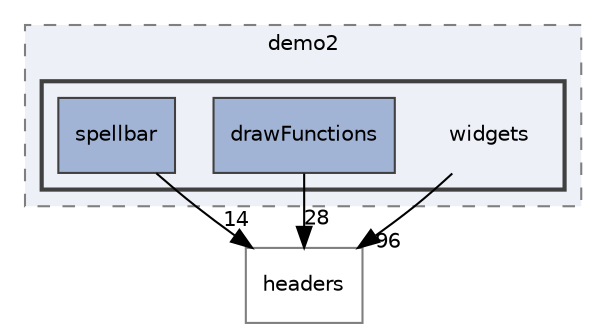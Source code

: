 digraph "recycle/games/game/maps/demo2/widgets"
{
 // LATEX_PDF_SIZE
  edge [fontname="Helvetica",fontsize="10",labelfontname="Helvetica",labelfontsize="10"];
  node [fontname="Helvetica",fontsize="10",shape=record];
  compound=true
  subgraph clusterdir_61dde0dd7aaa05697042dee33fe25066 {
    graph [ bgcolor="#edf0f7", pencolor="grey50", style="filled,dashed,", label="demo2", fontname="Helvetica", fontsize="10", URL="dir_61dde0dd7aaa05697042dee33fe25066.html"]
  subgraph clusterdir_37954c4c76eb4fe035688613272076c2 {
    graph [ bgcolor="#edf0f7", pencolor="grey25", style="filled,bold,", label="", fontname="Helvetica", fontsize="10", URL="dir_37954c4c76eb4fe035688613272076c2.html"]
    dir_37954c4c76eb4fe035688613272076c2 [shape=plaintext, label="widgets"];
  dir_09a1f56370dcad7c4370574ad01c75ec [shape=box, label="drawFunctions", style="filled,", fillcolor="#a2b4d6", color="grey25", URL="dir_09a1f56370dcad7c4370574ad01c75ec.html"];
  dir_945808c9b6beb9f577c035012b575268 [shape=box, label="spellbar", style="filled,", fillcolor="#a2b4d6", color="grey25", URL="dir_945808c9b6beb9f577c035012b575268.html"];
  }
  }
  dir_a3372fbbb64f30926046ee52ee3fdb43 [shape=box, label="headers", style="", fillcolor="#edf0f7", color="grey50", URL="dir_a3372fbbb64f30926046ee52ee3fdb43.html"];
  dir_37954c4c76eb4fe035688613272076c2->dir_a3372fbbb64f30926046ee52ee3fdb43 [headlabel="96", labeldistance=1.5 headhref="dir_000019_000009.html"];
  dir_09a1f56370dcad7c4370574ad01c75ec->dir_a3372fbbb64f30926046ee52ee3fdb43 [headlabel="28", labeldistance=1.5 headhref="dir_000005_000009.html"];
  dir_945808c9b6beb9f577c035012b575268->dir_a3372fbbb64f30926046ee52ee3fdb43 [headlabel="14", labeldistance=1.5 headhref="dir_000016_000009.html"];
}
